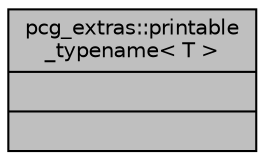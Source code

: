 digraph "pcg_extras::printable_typename&lt; T &gt;"
{
 // LATEX_PDF_SIZE
  edge [fontname="Helvetica",fontsize="10",labelfontname="Helvetica",labelfontsize="10"];
  node [fontname="Helvetica",fontsize="10",shape=record];
  Node1 [label="{pcg_extras::printable\l_typename\< T \>\n||}",height=0.2,width=0.4,color="black", fillcolor="grey75", style="filled", fontcolor="black",tooltip=" "];
}
